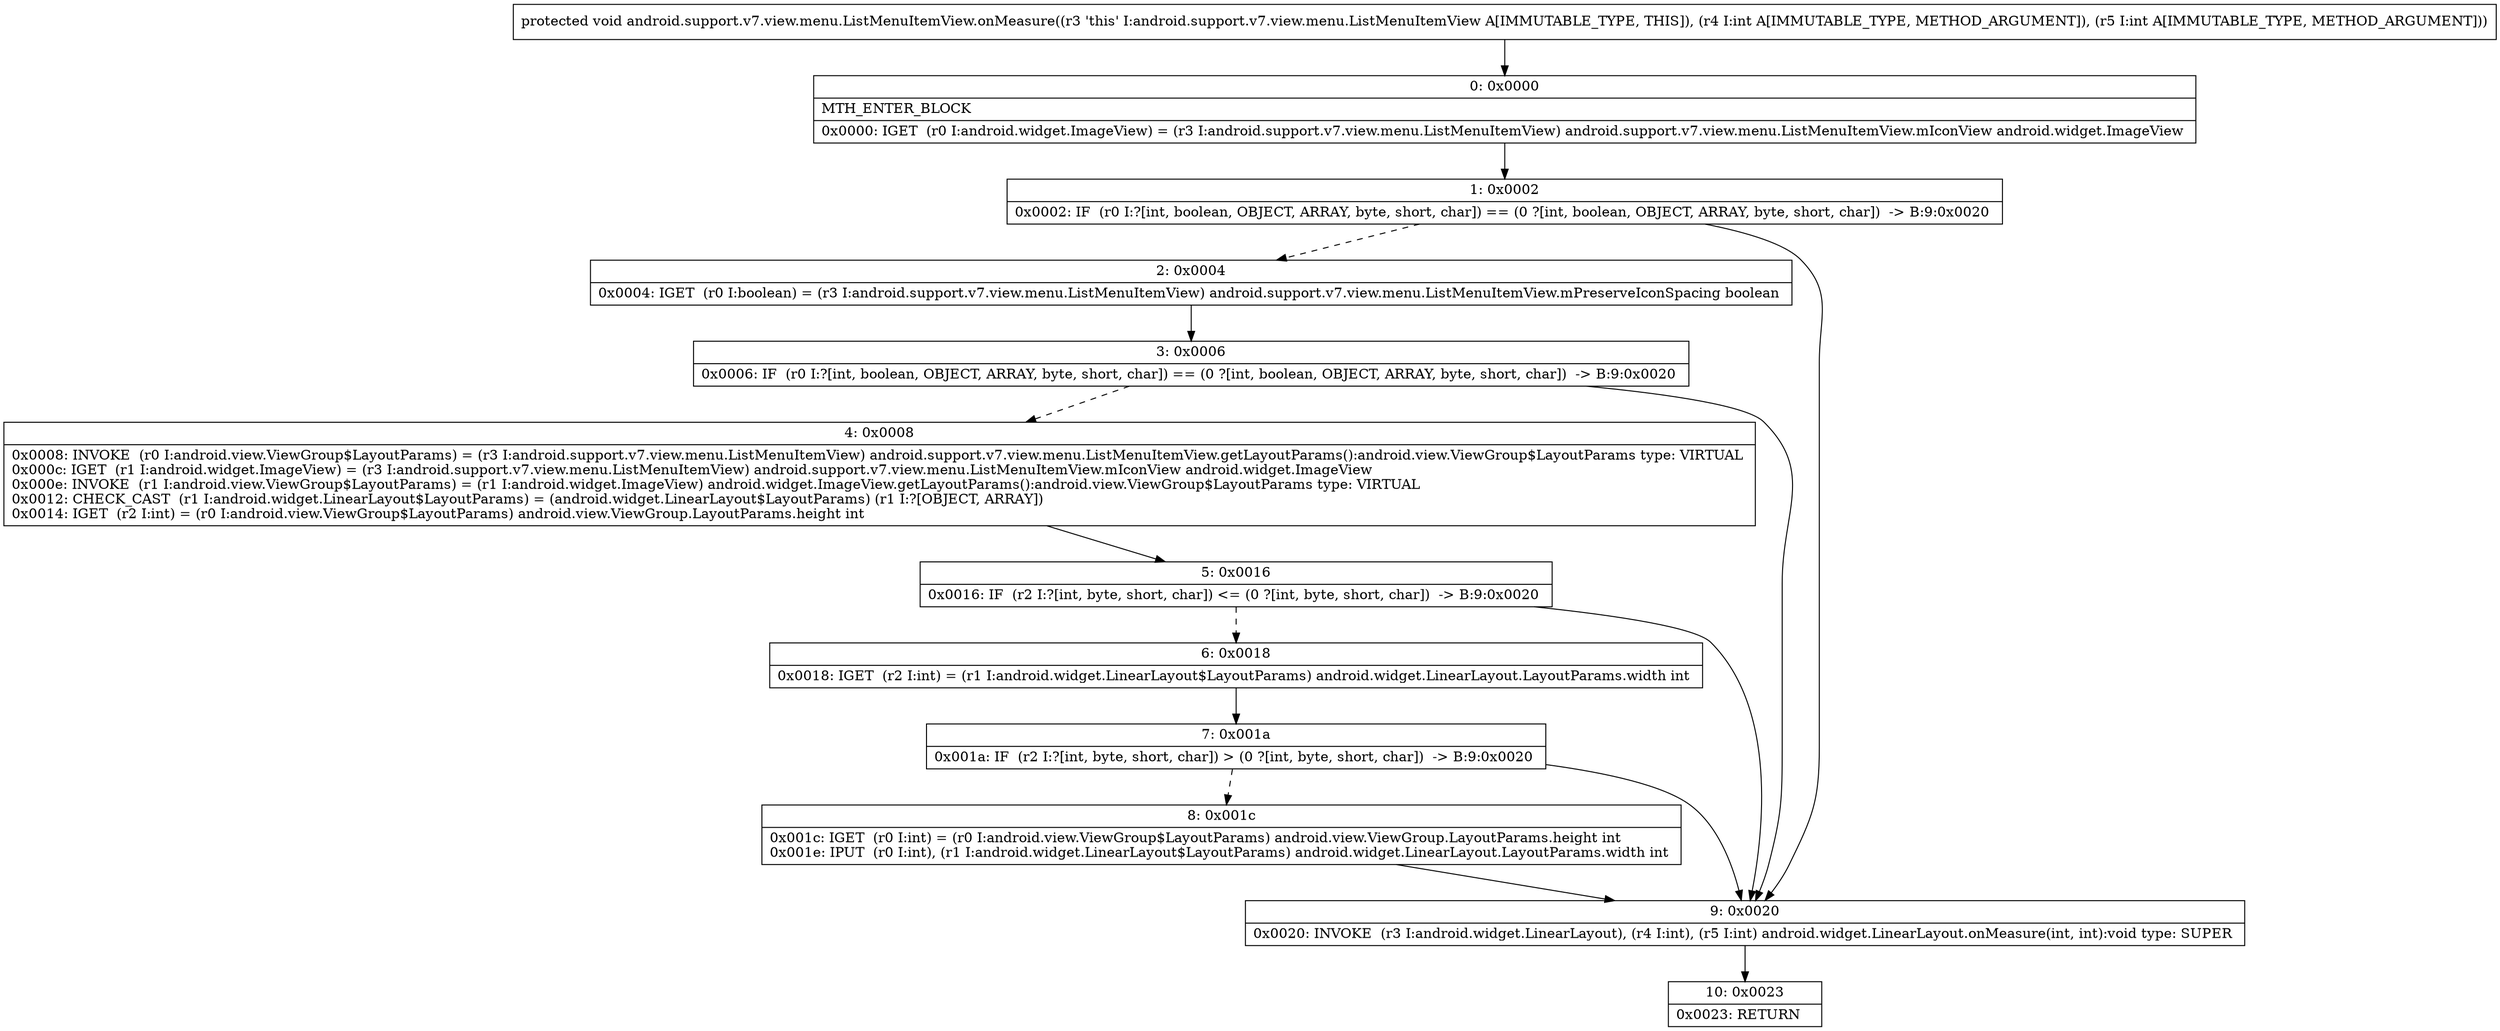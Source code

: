 digraph "CFG forandroid.support.v7.view.menu.ListMenuItemView.onMeasure(II)V" {
Node_0 [shape=record,label="{0\:\ 0x0000|MTH_ENTER_BLOCK\l|0x0000: IGET  (r0 I:android.widget.ImageView) = (r3 I:android.support.v7.view.menu.ListMenuItemView) android.support.v7.view.menu.ListMenuItemView.mIconView android.widget.ImageView \l}"];
Node_1 [shape=record,label="{1\:\ 0x0002|0x0002: IF  (r0 I:?[int, boolean, OBJECT, ARRAY, byte, short, char]) == (0 ?[int, boolean, OBJECT, ARRAY, byte, short, char])  \-\> B:9:0x0020 \l}"];
Node_2 [shape=record,label="{2\:\ 0x0004|0x0004: IGET  (r0 I:boolean) = (r3 I:android.support.v7.view.menu.ListMenuItemView) android.support.v7.view.menu.ListMenuItemView.mPreserveIconSpacing boolean \l}"];
Node_3 [shape=record,label="{3\:\ 0x0006|0x0006: IF  (r0 I:?[int, boolean, OBJECT, ARRAY, byte, short, char]) == (0 ?[int, boolean, OBJECT, ARRAY, byte, short, char])  \-\> B:9:0x0020 \l}"];
Node_4 [shape=record,label="{4\:\ 0x0008|0x0008: INVOKE  (r0 I:android.view.ViewGroup$LayoutParams) = (r3 I:android.support.v7.view.menu.ListMenuItemView) android.support.v7.view.menu.ListMenuItemView.getLayoutParams():android.view.ViewGroup$LayoutParams type: VIRTUAL \l0x000c: IGET  (r1 I:android.widget.ImageView) = (r3 I:android.support.v7.view.menu.ListMenuItemView) android.support.v7.view.menu.ListMenuItemView.mIconView android.widget.ImageView \l0x000e: INVOKE  (r1 I:android.view.ViewGroup$LayoutParams) = (r1 I:android.widget.ImageView) android.widget.ImageView.getLayoutParams():android.view.ViewGroup$LayoutParams type: VIRTUAL \l0x0012: CHECK_CAST  (r1 I:android.widget.LinearLayout$LayoutParams) = (android.widget.LinearLayout$LayoutParams) (r1 I:?[OBJECT, ARRAY]) \l0x0014: IGET  (r2 I:int) = (r0 I:android.view.ViewGroup$LayoutParams) android.view.ViewGroup.LayoutParams.height int \l}"];
Node_5 [shape=record,label="{5\:\ 0x0016|0x0016: IF  (r2 I:?[int, byte, short, char]) \<= (0 ?[int, byte, short, char])  \-\> B:9:0x0020 \l}"];
Node_6 [shape=record,label="{6\:\ 0x0018|0x0018: IGET  (r2 I:int) = (r1 I:android.widget.LinearLayout$LayoutParams) android.widget.LinearLayout.LayoutParams.width int \l}"];
Node_7 [shape=record,label="{7\:\ 0x001a|0x001a: IF  (r2 I:?[int, byte, short, char]) \> (0 ?[int, byte, short, char])  \-\> B:9:0x0020 \l}"];
Node_8 [shape=record,label="{8\:\ 0x001c|0x001c: IGET  (r0 I:int) = (r0 I:android.view.ViewGroup$LayoutParams) android.view.ViewGroup.LayoutParams.height int \l0x001e: IPUT  (r0 I:int), (r1 I:android.widget.LinearLayout$LayoutParams) android.widget.LinearLayout.LayoutParams.width int \l}"];
Node_9 [shape=record,label="{9\:\ 0x0020|0x0020: INVOKE  (r3 I:android.widget.LinearLayout), (r4 I:int), (r5 I:int) android.widget.LinearLayout.onMeasure(int, int):void type: SUPER \l}"];
Node_10 [shape=record,label="{10\:\ 0x0023|0x0023: RETURN   \l}"];
MethodNode[shape=record,label="{protected void android.support.v7.view.menu.ListMenuItemView.onMeasure((r3 'this' I:android.support.v7.view.menu.ListMenuItemView A[IMMUTABLE_TYPE, THIS]), (r4 I:int A[IMMUTABLE_TYPE, METHOD_ARGUMENT]), (r5 I:int A[IMMUTABLE_TYPE, METHOD_ARGUMENT])) }"];
MethodNode -> Node_0;
Node_0 -> Node_1;
Node_1 -> Node_2[style=dashed];
Node_1 -> Node_9;
Node_2 -> Node_3;
Node_3 -> Node_4[style=dashed];
Node_3 -> Node_9;
Node_4 -> Node_5;
Node_5 -> Node_6[style=dashed];
Node_5 -> Node_9;
Node_6 -> Node_7;
Node_7 -> Node_8[style=dashed];
Node_7 -> Node_9;
Node_8 -> Node_9;
Node_9 -> Node_10;
}

